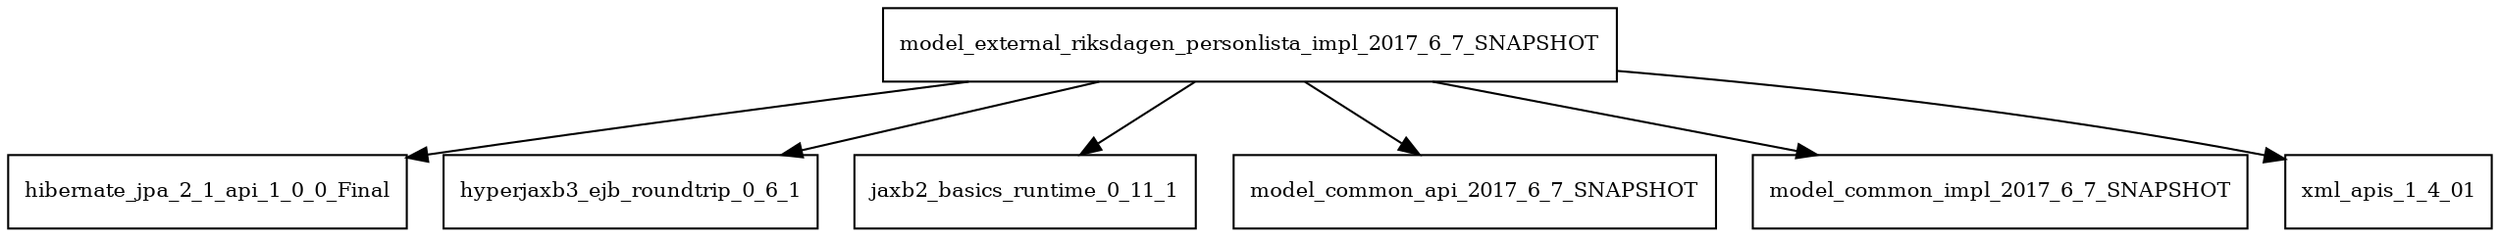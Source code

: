digraph model_external_riksdagen_personlista_impl_2017_6_7_SNAPSHOT_dependencies {
  node [shape = box, fontsize=10.0];
  model_external_riksdagen_personlista_impl_2017_6_7_SNAPSHOT -> hibernate_jpa_2_1_api_1_0_0_Final;
  model_external_riksdagen_personlista_impl_2017_6_7_SNAPSHOT -> hyperjaxb3_ejb_roundtrip_0_6_1;
  model_external_riksdagen_personlista_impl_2017_6_7_SNAPSHOT -> jaxb2_basics_runtime_0_11_1;
  model_external_riksdagen_personlista_impl_2017_6_7_SNAPSHOT -> model_common_api_2017_6_7_SNAPSHOT;
  model_external_riksdagen_personlista_impl_2017_6_7_SNAPSHOT -> model_common_impl_2017_6_7_SNAPSHOT;
  model_external_riksdagen_personlista_impl_2017_6_7_SNAPSHOT -> xml_apis_1_4_01;
}
